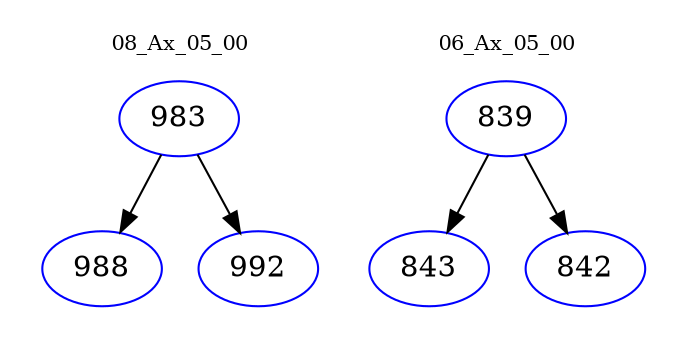 digraph{
subgraph cluster_0 {
color = white
label = "08_Ax_05_00";
fontsize=10;
T0_983 [label="983", color="blue"]
T0_983 -> T0_988 [color="black"]
T0_988 [label="988", color="blue"]
T0_983 -> T0_992 [color="black"]
T0_992 [label="992", color="blue"]
}
subgraph cluster_1 {
color = white
label = "06_Ax_05_00";
fontsize=10;
T1_839 [label="839", color="blue"]
T1_839 -> T1_843 [color="black"]
T1_843 [label="843", color="blue"]
T1_839 -> T1_842 [color="black"]
T1_842 [label="842", color="blue"]
}
}
